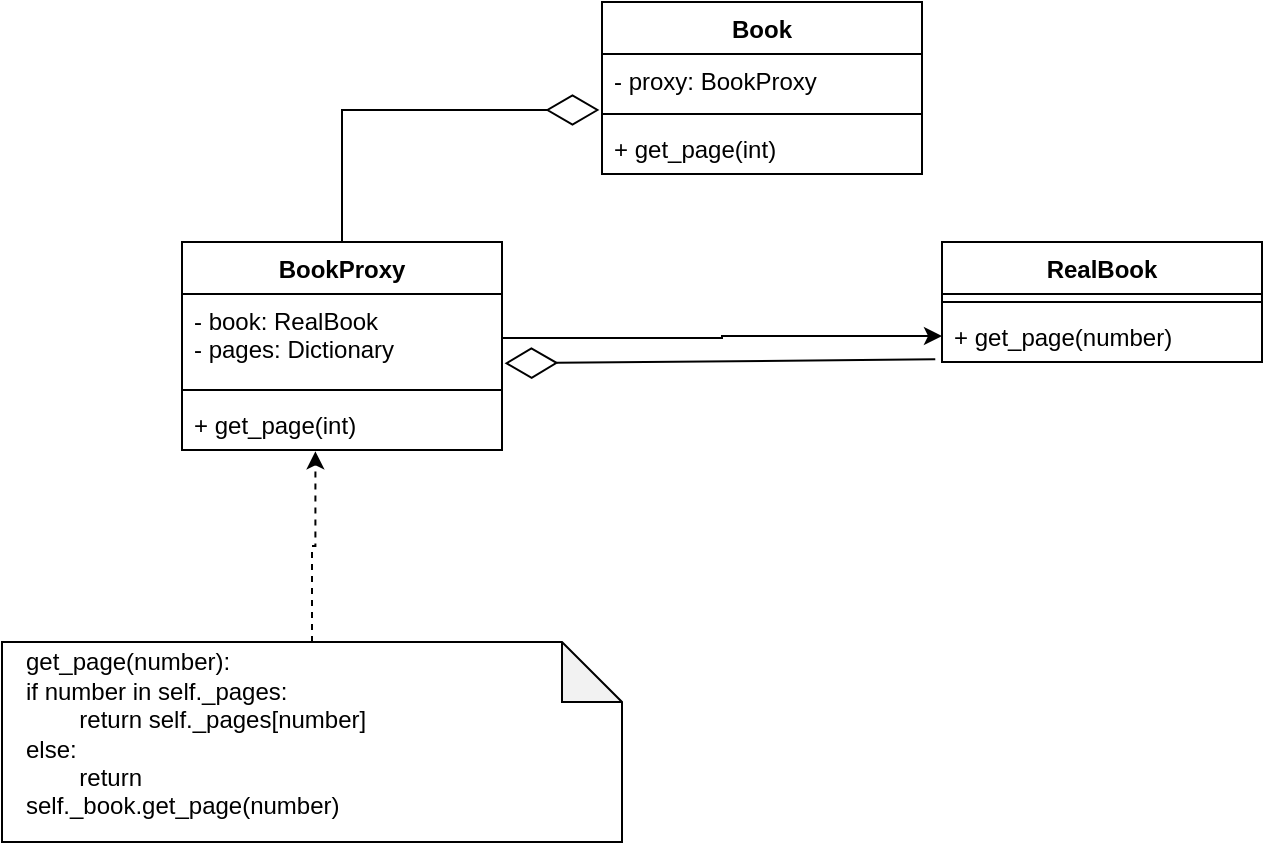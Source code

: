 <mxfile version="20.8.16" type="device"><diagram name="Page-1" id="qVXxed1SwHL4cAU6rk2I"><mxGraphModel dx="1100" dy="817" grid="1" gridSize="10" guides="1" tooltips="1" connect="1" arrows="1" fold="1" page="1" pageScale="1" pageWidth="850" pageHeight="1100" math="0" shadow="0"><root><mxCell id="0"/><mxCell id="1" parent="0"/><mxCell id="5GPSz775vkizawft-tma-1" value="Book" style="swimlane;fontStyle=1;align=center;verticalAlign=top;childLayout=stackLayout;horizontal=1;startSize=26;horizontalStack=0;resizeParent=1;resizeParentMax=0;resizeLast=0;collapsible=1;marginBottom=0;" vertex="1" parent="1"><mxGeometry x="330" y="80" width="160" height="86" as="geometry"/></mxCell><mxCell id="5GPSz775vkizawft-tma-2" value="- proxy: BookProxy" style="text;strokeColor=none;fillColor=none;align=left;verticalAlign=top;spacingLeft=4;spacingRight=4;overflow=hidden;rotatable=0;points=[[0,0.5],[1,0.5]];portConstraint=eastwest;" vertex="1" parent="5GPSz775vkizawft-tma-1"><mxGeometry y="26" width="160" height="26" as="geometry"/></mxCell><mxCell id="5GPSz775vkizawft-tma-3" value="" style="line;strokeWidth=1;fillColor=none;align=left;verticalAlign=middle;spacingTop=-1;spacingLeft=3;spacingRight=3;rotatable=0;labelPosition=right;points=[];portConstraint=eastwest;strokeColor=inherit;" vertex="1" parent="5GPSz775vkizawft-tma-1"><mxGeometry y="52" width="160" height="8" as="geometry"/></mxCell><mxCell id="5GPSz775vkizawft-tma-4" value="+ get_page(int)" style="text;strokeColor=none;fillColor=none;align=left;verticalAlign=top;spacingLeft=4;spacingRight=4;overflow=hidden;rotatable=0;points=[[0,0.5],[1,0.5]];portConstraint=eastwest;" vertex="1" parent="5GPSz775vkizawft-tma-1"><mxGeometry y="60" width="160" height="26" as="geometry"/></mxCell><mxCell id="5GPSz775vkizawft-tma-5" value="BookProxy" style="swimlane;fontStyle=1;align=center;verticalAlign=top;childLayout=stackLayout;horizontal=1;startSize=26;horizontalStack=0;resizeParent=1;resizeParentMax=0;resizeLast=0;collapsible=1;marginBottom=0;" vertex="1" parent="1"><mxGeometry x="120" y="200" width="160" height="104" as="geometry"/></mxCell><mxCell id="5GPSz775vkizawft-tma-6" value="- book: RealBook&#10;- pages: Dictionary" style="text;strokeColor=none;fillColor=none;align=left;verticalAlign=top;spacingLeft=4;spacingRight=4;overflow=hidden;rotatable=0;points=[[0,0.5],[1,0.5]];portConstraint=eastwest;" vertex="1" parent="5GPSz775vkizawft-tma-5"><mxGeometry y="26" width="160" height="44" as="geometry"/></mxCell><mxCell id="5GPSz775vkizawft-tma-7" value="" style="line;strokeWidth=1;fillColor=none;align=left;verticalAlign=middle;spacingTop=-1;spacingLeft=3;spacingRight=3;rotatable=0;labelPosition=right;points=[];portConstraint=eastwest;strokeColor=inherit;" vertex="1" parent="5GPSz775vkizawft-tma-5"><mxGeometry y="70" width="160" height="8" as="geometry"/></mxCell><mxCell id="5GPSz775vkizawft-tma-8" value="+ get_page(int)" style="text;strokeColor=none;fillColor=none;align=left;verticalAlign=top;spacingLeft=4;spacingRight=4;overflow=hidden;rotatable=0;points=[[0,0.5],[1,0.5]];portConstraint=eastwest;" vertex="1" parent="5GPSz775vkizawft-tma-5"><mxGeometry y="78" width="160" height="26" as="geometry"/></mxCell><mxCell id="5GPSz775vkizawft-tma-9" value="RealBook" style="swimlane;fontStyle=1;align=center;verticalAlign=top;childLayout=stackLayout;horizontal=1;startSize=26;horizontalStack=0;resizeParent=1;resizeParentMax=0;resizeLast=0;collapsible=1;marginBottom=0;" vertex="1" parent="1"><mxGeometry x="500" y="200" width="160" height="60" as="geometry"/></mxCell><mxCell id="5GPSz775vkizawft-tma-11" value="" style="line;strokeWidth=1;fillColor=none;align=left;verticalAlign=middle;spacingTop=-1;spacingLeft=3;spacingRight=3;rotatable=0;labelPosition=right;points=[];portConstraint=eastwest;strokeColor=inherit;" vertex="1" parent="5GPSz775vkizawft-tma-9"><mxGeometry y="26" width="160" height="8" as="geometry"/></mxCell><mxCell id="5GPSz775vkizawft-tma-12" value="+ get_page(number)" style="text;strokeColor=none;fillColor=none;align=left;verticalAlign=top;spacingLeft=4;spacingRight=4;overflow=hidden;rotatable=0;points=[[0,0.5],[1,0.5]];portConstraint=eastwest;" vertex="1" parent="5GPSz775vkizawft-tma-9"><mxGeometry y="34" width="160" height="26" as="geometry"/></mxCell><mxCell id="5GPSz775vkizawft-tma-13" style="edgeStyle=orthogonalEdgeStyle;rounded=0;orthogonalLoop=1;jettySize=auto;html=1;entryX=0;entryY=0.5;entryDx=0;entryDy=0;" edge="1" parent="1" source="5GPSz775vkizawft-tma-6" target="5GPSz775vkizawft-tma-12"><mxGeometry relative="1" as="geometry"/></mxCell><mxCell id="5GPSz775vkizawft-tma-14" value="" style="endArrow=diamondThin;endFill=0;endSize=24;html=1;rounded=0;exitX=0.5;exitY=0;exitDx=0;exitDy=0;entryX=-0.008;entryY=1.077;entryDx=0;entryDy=0;entryPerimeter=0;" edge="1" parent="1" source="5GPSz775vkizawft-tma-5" target="5GPSz775vkizawft-tma-2"><mxGeometry width="160" relative="1" as="geometry"><mxPoint x="150" y="140" as="sourcePoint"/><mxPoint x="310" y="140" as="targetPoint"/><Array as="points"><mxPoint x="200" y="134"/></Array></mxGeometry></mxCell><mxCell id="5GPSz775vkizawft-tma-15" value="" style="endArrow=diamondThin;endFill=0;endSize=24;html=1;rounded=0;entryX=1.008;entryY=0.788;entryDx=0;entryDy=0;entryPerimeter=0;exitX=-0.021;exitY=0.949;exitDx=0;exitDy=0;exitPerimeter=0;" edge="1" parent="1" source="5GPSz775vkizawft-tma-12" target="5GPSz775vkizawft-tma-6"><mxGeometry width="160" relative="1" as="geometry"><mxPoint x="350" y="340" as="sourcePoint"/><mxPoint x="510" y="340" as="targetPoint"/></mxGeometry></mxCell><mxCell id="5GPSz775vkizawft-tma-16" value="" style="group" vertex="1" connectable="0" parent="1"><mxGeometry x="30" y="400" width="310" height="100" as="geometry"/></mxCell><mxCell id="5GPSz775vkizawft-tma-17" value="" style="shape=note;whiteSpace=wrap;html=1;backgroundOutline=1;darkOpacity=0.05;" vertex="1" parent="5GPSz775vkizawft-tma-16"><mxGeometry width="310" height="100" as="geometry"/></mxCell><mxCell id="5GPSz775vkizawft-tma-18" value="get_page(number):&lt;br&gt;if number in self._pages:&lt;br&gt;&lt;span style=&quot;white-space: pre;&quot;&gt;&#9;&lt;/span&gt;return self._pages[number]&lt;br&gt;else:&lt;br&gt;&lt;span style=&quot;white-space: pre;&quot;&gt;&#9;&lt;/span&gt;return self._book.get_page(number)" style="text;html=1;strokeColor=none;fillColor=none;align=left;verticalAlign=middle;whiteSpace=wrap;rounded=0;" vertex="1" parent="5GPSz775vkizawft-tma-16"><mxGeometry x="10" y="10" width="180" height="72" as="geometry"/></mxCell><mxCell id="5GPSz775vkizawft-tma-19" style="edgeStyle=orthogonalEdgeStyle;rounded=0;orthogonalLoop=1;jettySize=auto;html=1;entryX=0.417;entryY=1.026;entryDx=0;entryDy=0;entryPerimeter=0;dashed=1;" edge="1" parent="1" source="5GPSz775vkizawft-tma-17" target="5GPSz775vkizawft-tma-8"><mxGeometry relative="1" as="geometry"/></mxCell></root></mxGraphModel></diagram></mxfile>